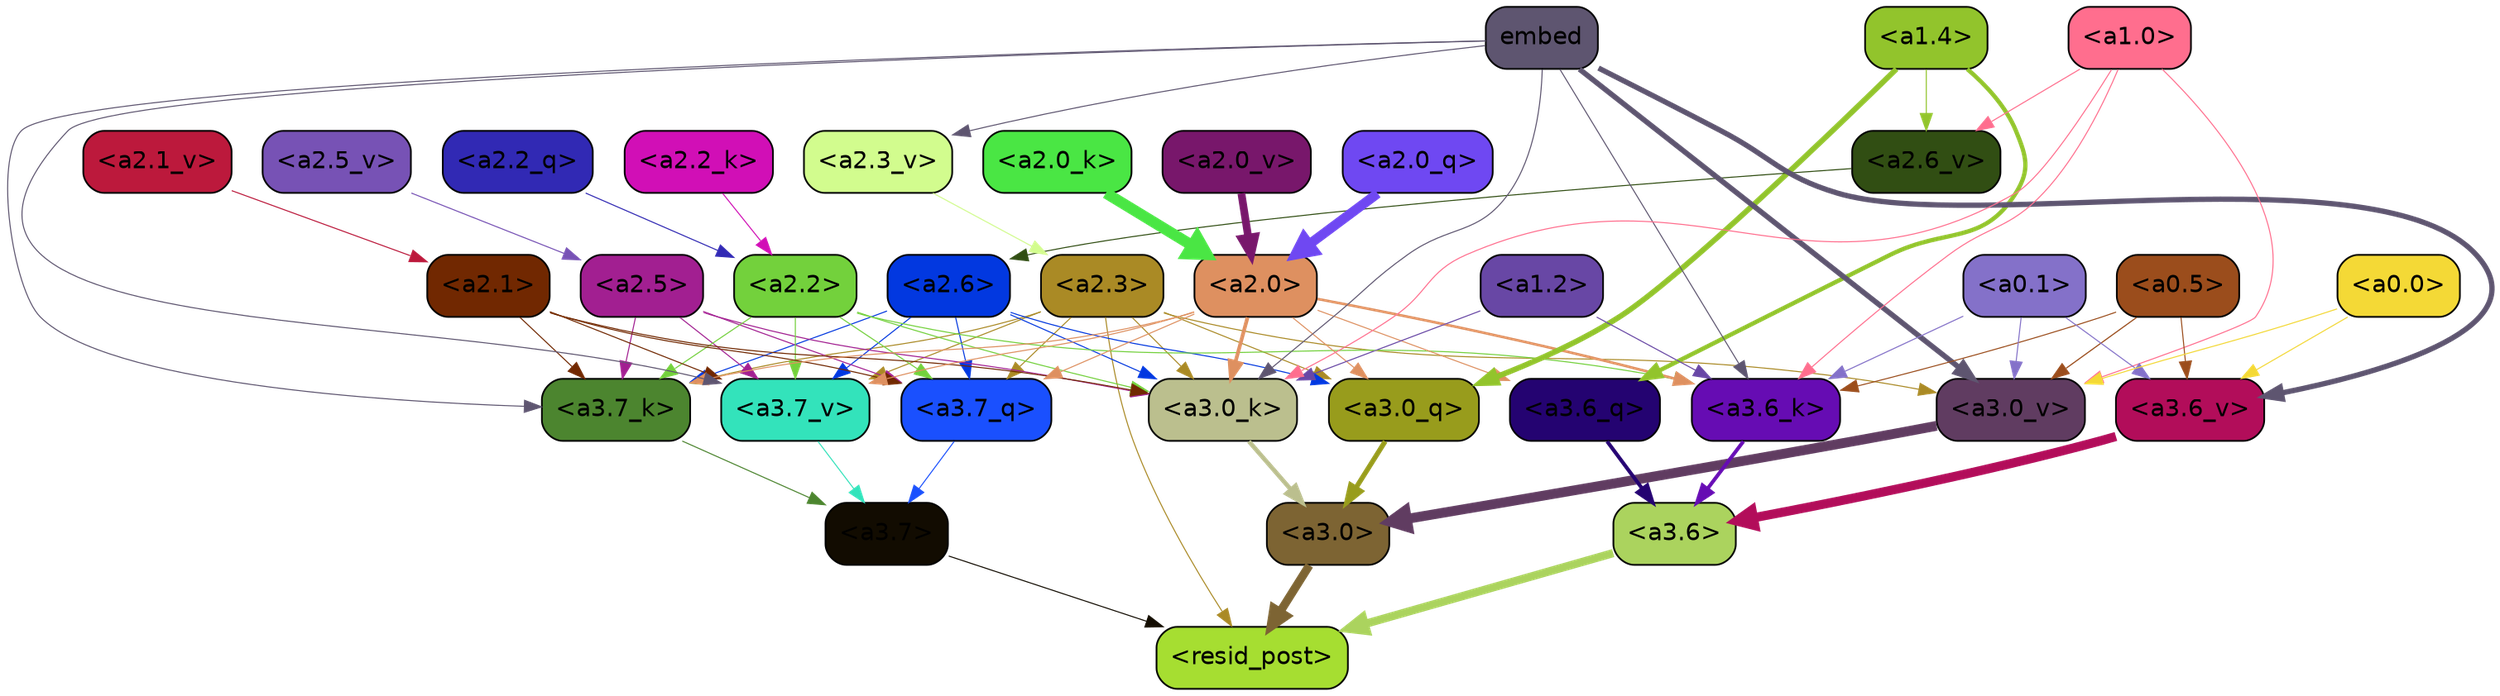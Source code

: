 strict digraph "" {
	graph [bgcolor=transparent,
		layout=dot,
		overlap=false,
		splines=true
	];
	"<a3.7>"	[color=black,
		fillcolor="#120c01",
		fontname=Helvetica,
		shape=box,
		style="filled, rounded"];
	"<resid_post>"	[color=black,
		fillcolor="#a6de31",
		fontname=Helvetica,
		shape=box,
		style="filled, rounded"];
	"<a3.7>" -> "<resid_post>"	[color="#120c01",
		penwidth=0.6];
	"<a3.6>"	[color=black,
		fillcolor="#abd35e",
		fontname=Helvetica,
		shape=box,
		style="filled, rounded"];
	"<a3.6>" -> "<resid_post>"	[color="#abd35e",
		penwidth=4.7534414529800415];
	"<a3.0>"	[color=black,
		fillcolor="#7d6433",
		fontname=Helvetica,
		shape=box,
		style="filled, rounded"];
	"<a3.0>" -> "<resid_post>"	[color="#7d6433",
		penwidth=4.898576855659485];
	"<a2.3>"	[color=black,
		fillcolor="#aa8a25",
		fontname=Helvetica,
		shape=box,
		style="filled, rounded"];
	"<a2.3>" -> "<resid_post>"	[color="#aa8a25",
		penwidth=0.6];
	"<a3.7_q>"	[color=black,
		fillcolor="#1a50fe",
		fontname=Helvetica,
		shape=box,
		style="filled, rounded"];
	"<a2.3>" -> "<a3.7_q>"	[color="#aa8a25",
		penwidth=0.6];
	"<a3.0_q>"	[color=black,
		fillcolor="#989c1c",
		fontname=Helvetica,
		shape=box,
		style="filled, rounded"];
	"<a2.3>" -> "<a3.0_q>"	[color="#aa8a25",
		penwidth=0.6];
	"<a3.7_k>"	[color=black,
		fillcolor="#4c852f",
		fontname=Helvetica,
		shape=box,
		style="filled, rounded"];
	"<a2.3>" -> "<a3.7_k>"	[color="#aa8a25",
		penwidth=0.6];
	"<a3.0_k>"	[color=black,
		fillcolor="#bbbf8e",
		fontname=Helvetica,
		shape=box,
		style="filled, rounded"];
	"<a2.3>" -> "<a3.0_k>"	[color="#aa8a25",
		penwidth=0.6];
	"<a3.7_v>"	[color=black,
		fillcolor="#33e3bb",
		fontname=Helvetica,
		shape=box,
		style="filled, rounded"];
	"<a2.3>" -> "<a3.7_v>"	[color="#aa8a25",
		penwidth=0.6];
	"<a3.0_v>"	[color=black,
		fillcolor="#603c61",
		fontname=Helvetica,
		shape=box,
		style="filled, rounded"];
	"<a2.3>" -> "<a3.0_v>"	[color="#aa8a25",
		penwidth=0.6];
	"<a3.7_q>" -> "<a3.7>"	[color="#1a50fe",
		penwidth=0.6];
	"<a3.6_q>"	[color=black,
		fillcolor="#240371",
		fontname=Helvetica,
		shape=box,
		style="filled, rounded"];
	"<a3.6_q>" -> "<a3.6>"	[color="#240371",
		penwidth=2.160832464694977];
	"<a3.0_q>" -> "<a3.0>"	[color="#989c1c",
		penwidth=2.870753765106201];
	"<a3.7_k>" -> "<a3.7>"	[color="#4c852f",
		penwidth=0.6];
	"<a3.6_k>"	[color=black,
		fillcolor="#660cb3",
		fontname=Helvetica,
		shape=box,
		style="filled, rounded"];
	"<a3.6_k>" -> "<a3.6>"	[color="#660cb3",
		penwidth=2.13908451795578];
	"<a3.0_k>" -> "<a3.0>"	[color="#bbbf8e",
		penwidth=2.520303964614868];
	"<a3.7_v>" -> "<a3.7>"	[color="#33e3bb",
		penwidth=0.6];
	"<a3.6_v>"	[color=black,
		fillcolor="#b20d5a",
		fontname=Helvetica,
		shape=box,
		style="filled, rounded"];
	"<a3.6_v>" -> "<a3.6>"	[color="#b20d5a",
		penwidth=5.297133803367615];
	"<a3.0_v>" -> "<a3.0>"	[color="#603c61",
		penwidth=5.680712580680847];
	"<a2.6>"	[color=black,
		fillcolor="#0238e0",
		fontname=Helvetica,
		shape=box,
		style="filled, rounded"];
	"<a2.6>" -> "<a3.7_q>"	[color="#0238e0",
		penwidth=0.6];
	"<a2.6>" -> "<a3.0_q>"	[color="#0238e0",
		penwidth=0.6];
	"<a2.6>" -> "<a3.7_k>"	[color="#0238e0",
		penwidth=0.6];
	"<a2.6>" -> "<a3.0_k>"	[color="#0238e0",
		penwidth=0.6];
	"<a2.6>" -> "<a3.7_v>"	[color="#0238e0",
		penwidth=0.6];
	"<a2.5>"	[color=black,
		fillcolor="#a21f91",
		fontname=Helvetica,
		shape=box,
		style="filled, rounded"];
	"<a2.5>" -> "<a3.7_q>"	[color="#a21f91",
		penwidth=0.6];
	"<a2.5>" -> "<a3.7_k>"	[color="#a21f91",
		penwidth=0.6];
	"<a2.5>" -> "<a3.0_k>"	[color="#a21f91",
		penwidth=0.6];
	"<a2.5>" -> "<a3.7_v>"	[color="#a21f91",
		penwidth=0.6];
	"<a2.2>"	[color=black,
		fillcolor="#73d13c",
		fontname=Helvetica,
		shape=box,
		style="filled, rounded"];
	"<a2.2>" -> "<a3.7_q>"	[color="#73d13c",
		penwidth=0.6];
	"<a2.2>" -> "<a3.7_k>"	[color="#73d13c",
		penwidth=0.6];
	"<a2.2>" -> "<a3.6_k>"	[color="#73d13c",
		penwidth=0.6];
	"<a2.2>" -> "<a3.0_k>"	[color="#73d13c",
		penwidth=0.6];
	"<a2.2>" -> "<a3.7_v>"	[color="#73d13c",
		penwidth=0.6];
	"<a2.1>"	[color=black,
		fillcolor="#712801",
		fontname=Helvetica,
		shape=box,
		style="filled, rounded"];
	"<a2.1>" -> "<a3.7_q>"	[color="#712801",
		penwidth=0.6];
	"<a2.1>" -> "<a3.7_k>"	[color="#712801",
		penwidth=0.6];
	"<a2.1>" -> "<a3.0_k>"	[color="#712801",
		penwidth=0.6];
	"<a2.1>" -> "<a3.7_v>"	[color="#712801",
		penwidth=0.6];
	"<a2.0>"	[color=black,
		fillcolor="#de9060",
		fontname=Helvetica,
		shape=box,
		style="filled, rounded"];
	"<a2.0>" -> "<a3.7_q>"	[color="#de9060",
		penwidth=0.6];
	"<a2.0>" -> "<a3.6_q>"	[color="#de9060",
		penwidth=0.6];
	"<a2.0>" -> "<a3.0_q>"	[color="#de9060",
		penwidth=0.6];
	"<a2.0>" -> "<a3.7_k>"	[color="#de9060",
		penwidth=0.6];
	"<a2.0>" -> "<a3.6_k>"	[color="#de9060",
		penwidth=1.4855384826660156];
	"<a2.0>" -> "<a3.0_k>"	[color="#de9060",
		penwidth=2.142689883708954];
	"<a2.0>" -> "<a3.7_v>"	[color="#de9060",
		penwidth=0.6];
	"<a1.4>"	[color=black,
		fillcolor="#92c42c",
		fontname=Helvetica,
		shape=box,
		style="filled, rounded"];
	"<a1.4>" -> "<a3.6_q>"	[color="#92c42c",
		penwidth=2.4767253398895264];
	"<a1.4>" -> "<a3.0_q>"	[color="#92c42c",
		penwidth=3.192750334739685];
	"<a2.6_v>"	[color=black,
		fillcolor="#314e13",
		fontname=Helvetica,
		shape=box,
		style="filled, rounded"];
	"<a1.4>" -> "<a2.6_v>"	[color="#92c42c",
		penwidth=0.6];
	embed	[color=black,
		fillcolor="#5e5570",
		fontname=Helvetica,
		shape=box,
		style="filled, rounded"];
	embed -> "<a3.7_k>"	[color="#5e5570",
		penwidth=0.6];
	embed -> "<a3.6_k>"	[color="#5e5570",
		penwidth=0.6];
	embed -> "<a3.0_k>"	[color="#5e5570",
		penwidth=0.6015868484973907];
	embed -> "<a3.7_v>"	[color="#5e5570",
		penwidth=0.6];
	embed -> "<a3.6_v>"	[color="#5e5570",
		penwidth=3.067279100418091];
	embed -> "<a3.0_v>"	[color="#5e5570",
		penwidth=3.0891895294189453];
	"<a2.3_v>"	[color=black,
		fillcolor="#d2fc8e",
		fontname=Helvetica,
		shape=box,
		style="filled, rounded"];
	embed -> "<a2.3_v>"	[color="#5e5570",
		penwidth=0.6];
	"<a1.2>"	[color=black,
		fillcolor="#6847a5",
		fontname=Helvetica,
		shape=box,
		style="filled, rounded"];
	"<a1.2>" -> "<a3.6_k>"	[color="#6847a5",
		penwidth=0.6];
	"<a1.2>" -> "<a3.0_k>"	[color="#6847a5",
		penwidth=0.6];
	"<a1.0>"	[color=black,
		fillcolor="#ff6e8e",
		fontname=Helvetica,
		shape=box,
		style="filled, rounded"];
	"<a1.0>" -> "<a3.6_k>"	[color="#ff6e8e",
		penwidth=0.6];
	"<a1.0>" -> "<a3.0_k>"	[color="#ff6e8e",
		penwidth=0.6];
	"<a1.0>" -> "<a3.0_v>"	[color="#ff6e8e",
		penwidth=0.6];
	"<a1.0>" -> "<a2.6_v>"	[color="#ff6e8e",
		penwidth=0.6];
	"<a0.5>"	[color=black,
		fillcolor="#9b4d1c",
		fontname=Helvetica,
		shape=box,
		style="filled, rounded"];
	"<a0.5>" -> "<a3.6_k>"	[color="#9b4d1c",
		penwidth=0.6];
	"<a0.5>" -> "<a3.6_v>"	[color="#9b4d1c",
		penwidth=0.6];
	"<a0.5>" -> "<a3.0_v>"	[color="#9b4d1c",
		penwidth=0.6549575447570533];
	"<a0.1>"	[color=black,
		fillcolor="#8471c9",
		fontname=Helvetica,
		shape=box,
		style="filled, rounded"];
	"<a0.1>" -> "<a3.6_k>"	[color="#8471c9",
		penwidth=0.6];
	"<a0.1>" -> "<a3.6_v>"	[color="#8471c9",
		penwidth=0.6];
	"<a0.1>" -> "<a3.0_v>"	[color="#8471c9",
		penwidth=0.6];
	"<a0.0>"	[color=black,
		fillcolor="#f4d936",
		fontname=Helvetica,
		shape=box,
		style="filled, rounded"];
	"<a0.0>" -> "<a3.6_v>"	[color="#f4d936",
		penwidth=0.6];
	"<a0.0>" -> "<a3.0_v>"	[color="#f4d936",
		penwidth=0.6];
	"<a2.2_q>"	[color=black,
		fillcolor="#3129b4",
		fontname=Helvetica,
		shape=box,
		style="filled, rounded"];
	"<a2.2_q>" -> "<a2.2>"	[color="#3129b4",
		penwidth=0.6];
	"<a2.0_q>"	[color=black,
		fillcolor="#6f48f2",
		fontname=Helvetica,
		shape=box,
		style="filled, rounded"];
	"<a2.0_q>" -> "<a2.0>"	[color="#6f48f2",
		penwidth=5.653985500335693];
	"<a2.2_k>"	[color=black,
		fillcolor="#d10fb6",
		fontname=Helvetica,
		shape=box,
		style="filled, rounded"];
	"<a2.2_k>" -> "<a2.2>"	[color="#d10fb6",
		penwidth=0.6];
	"<a2.0_k>"	[color=black,
		fillcolor="#4ae644",
		fontname=Helvetica,
		shape=box,
		style="filled, rounded"];
	"<a2.0_k>" -> "<a2.0>"	[color="#4ae644",
		penwidth=6.397904872894287];
	"<a2.6_v>" -> "<a2.6>"	[color="#314e13",
		penwidth=0.6];
	"<a2.5_v>"	[color=black,
		fillcolor="#7752b5",
		fontname=Helvetica,
		shape=box,
		style="filled, rounded"];
	"<a2.5_v>" -> "<a2.5>"	[color="#7752b5",
		penwidth=0.6];
	"<a2.3_v>" -> "<a2.3>"	[color="#d2fc8e",
		penwidth=0.6];
	"<a2.1_v>"	[color=black,
		fillcolor="#bc193c",
		fontname=Helvetica,
		shape=box,
		style="filled, rounded"];
	"<a2.1_v>" -> "<a2.1>"	[color="#bc193c",
		penwidth=0.6];
	"<a2.0_v>"	[color=black,
		fillcolor="#78176b",
		fontname=Helvetica,
		shape=box,
		style="filled, rounded"];
	"<a2.0_v>" -> "<a2.0>"	[color="#78176b",
		penwidth=4.48047137260437];
}
